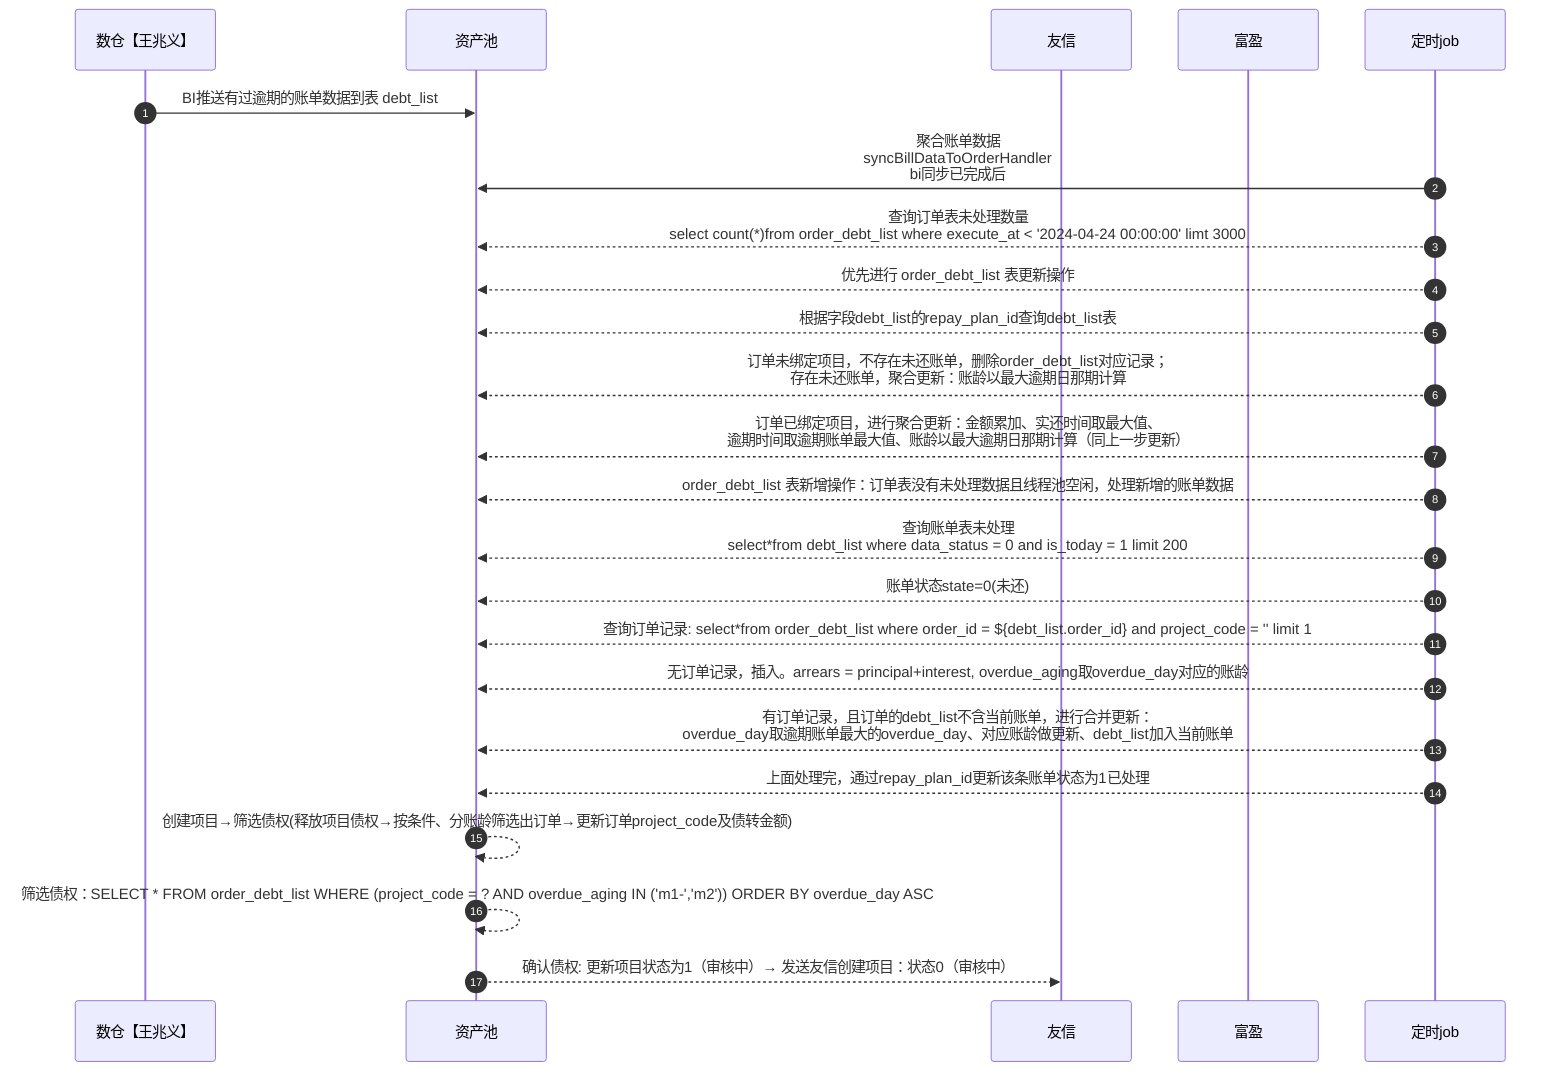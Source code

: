 sequenceDiagram

	participant bi as 数仓【王兆义】
	participant asset as 资产池
	participant abs as 友信
	participant f as 富盈
	participant j as 定时job

	autonumber 1
	bi ->> asset:BI推送有过逾期的账单数据到表 debt_list
%%	j ->> asset:检查数据同步及聚合状态<br>checkDataIsCompleteHandler<br>select*from data_sync_notice where created_at > '2024-04-24 00:00:00'
%%	autonumber 2
%%	j -->> asset:查询账单表未处理数量<br>select count(*)from debt_list where data_status <> 1
%%	autonumber 2
%%	j -->> asset:7点之后，订单表或账单表还存在未处理数量或者5点后数据未同步完成，进行预警

	j ->> asset:聚合账单数据<br>syncBillDataToOrderHandler<br>bi同步已完成后
	j -->> asset:查询订单表未处理数量<br>select count(*)from order_debt_list where execute_at < '2024-04-24 00:00:00' limt 3000
	j -->> asset:优先进行 order_debt_list 表更新操作
	j -->> asset:根据字段debt_list的repay_plan_id查询debt_list表
	j -->> asset:订单未绑定项目，不存在未还账单，删除order_debt_list对应记录；<br>存在未还账单，聚合更新：账龄以最大逾期日那期计算
	j -->> asset:订单已绑定项目，进行聚合更新：金额累加、实还时间取最大值、<br>逾期时间取逾期账单最大值、账龄以最大逾期日那期计算（同上一步更新）

	j -->> asset:order_debt_list 表新增操作：订单表没有未处理数据且线程池空闲，处理新增的账单数据
	j -->> asset:查询账单表未处理<br>select*from debt_list where data_status = 0 and is_today = 1 limit 200
	j -->> asset:账单状态state=0(未还)
	j -->> asset:查询订单记录: select*from order_debt_list where order_id = ${debt_list.order_id} and project_code = '' limit 1
	j -->> asset:无订单记录，插入。arrears = principal+interest, overdue_aging取overdue_day对应的账龄
	j -->> asset:有订单记录，且订单的debt_list不含当前账单，进行合并更新：<br>overdue_day取逾期账单最大的overdue_day、对应账龄做更新、debt_list加入当前账单
	j -->> asset:上面处理完，通过repay_plan_id更新该条账单状态为1已处理
	asset -->> asset:创建项目→筛选债权(释放项目债权→按条件、分账龄筛选出订单→更新订单project_code及债转金额)
	asset -->> asset:筛选债权：SELECT * FROM order_debt_list WHERE (project_code = ? AND overdue_aging IN ('m1-','m2')) ORDER BY overdue_day ASC
	asset -->> abs:确认债权: 更新项目状态为1（审核中）→ 发送友信创建项目：状态0（审核中）